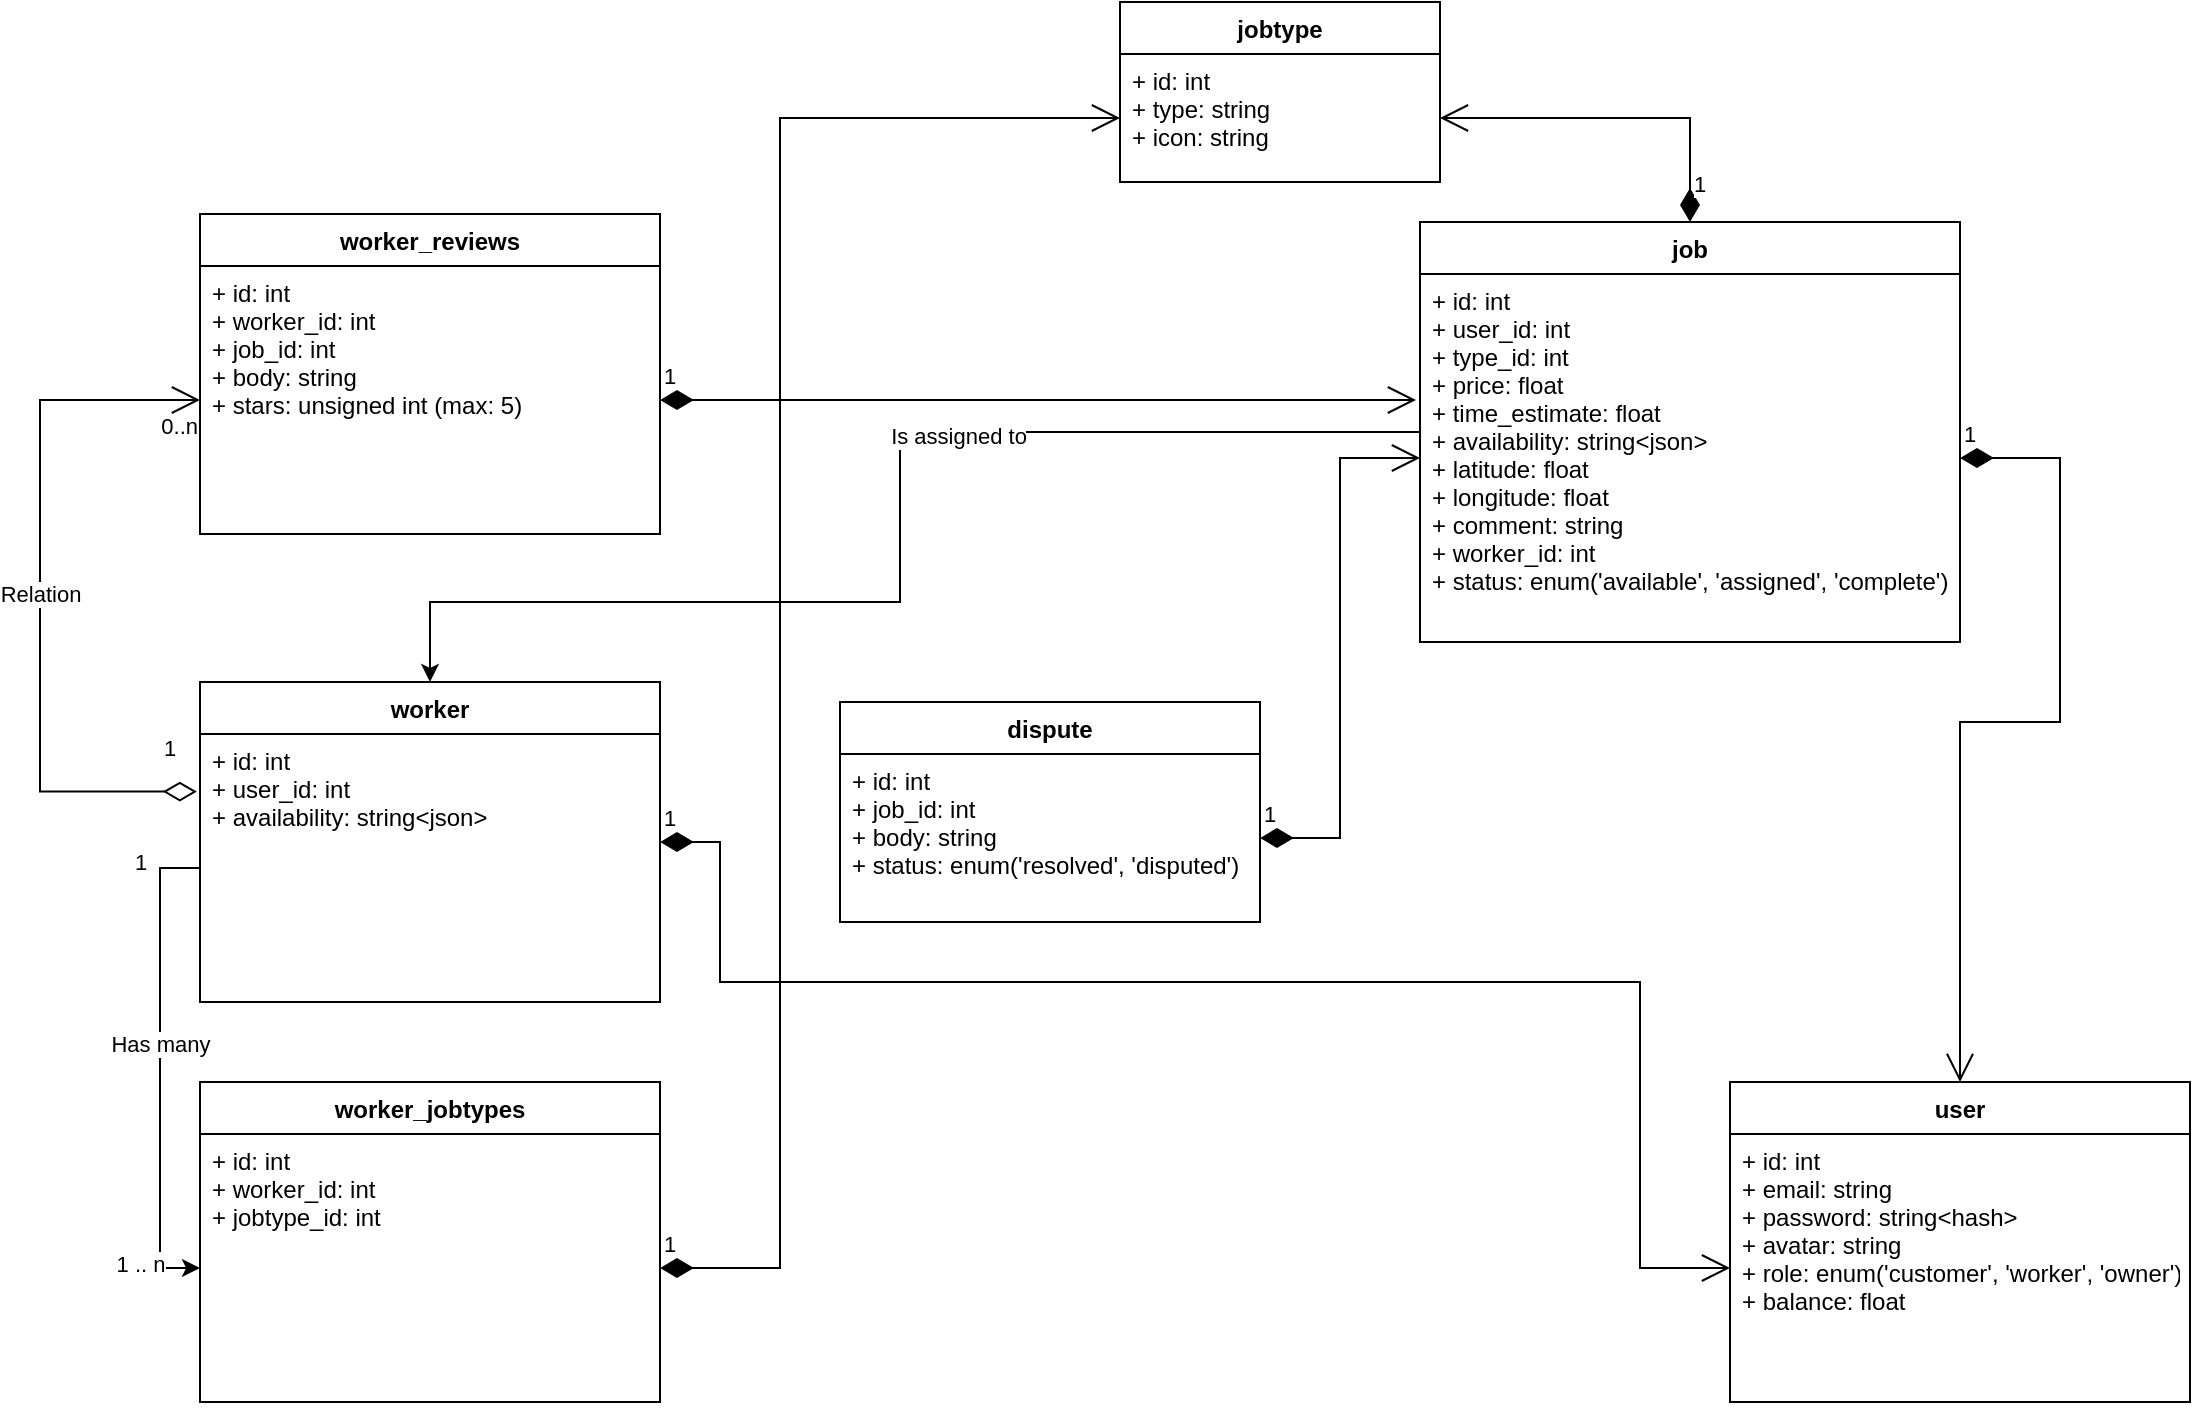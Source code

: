<mxfile version="16.5.2" type="device"><diagram id="C5RBs43oDa-KdzZeNtuy" name="Page-1"><mxGraphModel dx="2058" dy="1137" grid="1" gridSize="10" guides="1" tooltips="1" connect="1" arrows="1" fold="1" page="1" pageScale="1" pageWidth="583" pageHeight="827" math="0" shadow="0"><root><mxCell id="WIyWlLk6GJQsqaUBKTNV-0"/><mxCell id="WIyWlLk6GJQsqaUBKTNV-1" parent="WIyWlLk6GJQsqaUBKTNV-0"/><mxCell id="T1TJZ09pExH_n9_qsoDE-0" value="jobtype" style="swimlane;fontStyle=1;align=center;verticalAlign=top;childLayout=stackLayout;horizontal=1;startSize=26;horizontalStack=0;resizeParent=1;resizeParentMax=0;resizeLast=0;collapsible=1;marginBottom=0;" parent="WIyWlLk6GJQsqaUBKTNV-1" vertex="1"><mxGeometry x="590" y="64" width="160" height="90" as="geometry"/></mxCell><mxCell id="T1TJZ09pExH_n9_qsoDE-1" value="+ id: int&#xA;+ type: string&#xA;+ icon: string&#xA;" style="text;strokeColor=none;fillColor=none;align=left;verticalAlign=top;spacingLeft=4;spacingRight=4;overflow=hidden;rotatable=0;points=[[0,0.5],[1,0.5]];portConstraint=eastwest;" parent="T1TJZ09pExH_n9_qsoDE-0" vertex="1"><mxGeometry y="26" width="160" height="64" as="geometry"/></mxCell><mxCell id="T1TJZ09pExH_n9_qsoDE-6" value="user" style="swimlane;fontStyle=1;align=center;verticalAlign=top;childLayout=stackLayout;horizontal=1;startSize=26;horizontalStack=0;resizeParent=1;resizeParentMax=0;resizeLast=0;collapsible=1;marginBottom=0;" parent="WIyWlLk6GJQsqaUBKTNV-1" vertex="1"><mxGeometry x="895" y="604" width="230" height="160" as="geometry"/></mxCell><mxCell id="T1TJZ09pExH_n9_qsoDE-7" value="+ id: int&#xA;+ email: string&#xA;+ password: string&lt;hash&gt;&#xA;+ avatar: string&#xA;+ role: enum('customer', 'worker', 'owner')&#xA;+ balance: float&#xA;&#xA;" style="text;strokeColor=none;fillColor=none;align=left;verticalAlign=top;spacingLeft=4;spacingRight=4;overflow=hidden;rotatable=0;points=[[0,0.5],[1,0.5]];portConstraint=eastwest;" parent="T1TJZ09pExH_n9_qsoDE-6" vertex="1"><mxGeometry y="26" width="230" height="134" as="geometry"/></mxCell><mxCell id="T1TJZ09pExH_n9_qsoDE-68" style="edgeStyle=orthogonalEdgeStyle;rounded=0;orthogonalLoop=1;jettySize=auto;html=1;entryX=0.5;entryY=0;entryDx=0;entryDy=0;" parent="WIyWlLk6GJQsqaUBKTNV-1" source="T1TJZ09pExH_n9_qsoDE-9" target="T1TJZ09pExH_n9_qsoDE-18" edge="1"><mxGeometry relative="1" as="geometry"><Array as="points"><mxPoint x="480" y="279"/><mxPoint x="480" y="364"/><mxPoint x="245" y="364"/></Array></mxGeometry></mxCell><mxCell id="T1TJZ09pExH_n9_qsoDE-69" value="&lt;div&gt;Is assigned to&lt;/div&gt;" style="edgeLabel;html=1;align=center;verticalAlign=middle;resizable=0;points=[];" parent="T1TJZ09pExH_n9_qsoDE-68" vertex="1" connectable="0"><mxGeometry x="-0.253" y="2" relative="1" as="geometry"><mxPoint as="offset"/></mxGeometry></mxCell><mxCell id="T1TJZ09pExH_n9_qsoDE-9" value="job" style="swimlane;fontStyle=1;align=center;verticalAlign=top;childLayout=stackLayout;horizontal=1;startSize=26;horizontalStack=0;resizeParent=1;resizeParentMax=0;resizeLast=0;collapsible=1;marginBottom=0;" parent="WIyWlLk6GJQsqaUBKTNV-1" vertex="1"><mxGeometry x="740" y="174" width="270" height="210" as="geometry"/></mxCell><mxCell id="T1TJZ09pExH_n9_qsoDE-10" value="+ id: int&#xA;+ user_id: int&#xA;+ type_id: int&#xA;+ price: float&#xA;+ time_estimate: float&#xA;+ availability: string&lt;json&gt;&#xA;+ latitude: float&#xA;+ longitude: float&#xA;+ comment: string&#xA;+ worker_id: int&#xA;+ status: enum('available', 'assigned', 'complete')&#xA;" style="text;strokeColor=none;fillColor=none;align=left;verticalAlign=top;spacingLeft=4;spacingRight=4;overflow=hidden;rotatable=0;points=[[0,0.5],[1,0.5]];portConstraint=eastwest;" parent="T1TJZ09pExH_n9_qsoDE-9" vertex="1"><mxGeometry y="26" width="270" height="184" as="geometry"/></mxCell><mxCell id="T1TJZ09pExH_n9_qsoDE-11" value="" style="endArrow=none;html=1;rounded=0;exitX=1;exitY=0.5;exitDx=0;exitDy=0;entryX=0;entryY=0.5;entryDx=0;entryDy=0;startArrow=none;" parent="WIyWlLk6GJQsqaUBKTNV-1" target="T1TJZ09pExH_n9_qsoDE-10" edge="1"><mxGeometry width="50" height="50" relative="1" as="geometry"><mxPoint x="740" y="290.0" as="sourcePoint"/><mxPoint x="680" y="341" as="targetPoint"/></mxGeometry></mxCell><mxCell id="T1TJZ09pExH_n9_qsoDE-14" value="" style="endArrow=none;html=1;rounded=0;exitX=1;exitY=0.5;exitDx=0;exitDy=0;entryX=0;entryY=0.5;entryDx=0;entryDy=0;" parent="WIyWlLk6GJQsqaUBKTNV-1" source="T1TJZ09pExH_n9_qsoDE-1" edge="1"><mxGeometry width="50" height="50" relative="1" as="geometry"><mxPoint x="750" y="117" as="sourcePoint"/><mxPoint x="750" y="116.5" as="targetPoint"/></mxGeometry></mxCell><mxCell id="T1TJZ09pExH_n9_qsoDE-18" value="worker" style="swimlane;fontStyle=1;align=center;verticalAlign=top;childLayout=stackLayout;horizontal=1;startSize=26;horizontalStack=0;resizeParent=1;resizeParentMax=0;resizeLast=0;collapsible=1;marginBottom=0;" parent="WIyWlLk6GJQsqaUBKTNV-1" vertex="1"><mxGeometry x="130" y="404" width="230" height="160" as="geometry"/></mxCell><mxCell id="T1TJZ09pExH_n9_qsoDE-19" value="+ id: int&#xA;+ user_id: int&#xA;+ availability: string&lt;json&gt;&#xA;" style="text;strokeColor=none;fillColor=none;align=left;verticalAlign=top;spacingLeft=4;spacingRight=4;overflow=hidden;rotatable=0;points=[[0,0.5],[1,0.5]];portConstraint=eastwest;" parent="T1TJZ09pExH_n9_qsoDE-18" vertex="1"><mxGeometry y="26" width="230" height="134" as="geometry"/></mxCell><mxCell id="T1TJZ09pExH_n9_qsoDE-20" value="worker_jobtypes" style="swimlane;fontStyle=1;align=center;verticalAlign=top;childLayout=stackLayout;horizontal=1;startSize=26;horizontalStack=0;resizeParent=1;resizeParentMax=0;resizeLast=0;collapsible=1;marginBottom=0;" parent="WIyWlLk6GJQsqaUBKTNV-1" vertex="1"><mxGeometry x="130" y="604" width="230" height="160" as="geometry"/></mxCell><mxCell id="T1TJZ09pExH_n9_qsoDE-21" value="+ id: int&#xA;+ worker_id: int&#xA;+ jobtype_id: int&#xA;&#xA;&#xA;&#xA;" style="text;strokeColor=none;fillColor=none;align=left;verticalAlign=top;spacingLeft=4;spacingRight=4;overflow=hidden;rotatable=0;points=[[0,0.5],[1,0.5]];portConstraint=eastwest;" parent="T1TJZ09pExH_n9_qsoDE-20" vertex="1"><mxGeometry y="26" width="230" height="134" as="geometry"/></mxCell><mxCell id="T1TJZ09pExH_n9_qsoDE-29" value="worker_reviews&#xA;" style="swimlane;fontStyle=1;align=center;verticalAlign=top;childLayout=stackLayout;horizontal=1;startSize=26;horizontalStack=0;resizeParent=1;resizeParentMax=0;resizeLast=0;collapsible=1;marginBottom=0;" parent="WIyWlLk6GJQsqaUBKTNV-1" vertex="1"><mxGeometry x="130" y="170" width="230" height="160" as="geometry"/></mxCell><mxCell id="T1TJZ09pExH_n9_qsoDE-30" value="+ id: int&#xA;+ worker_id: int&#xA;+ job_id: int&#xA;+ body: string&#xA;+ stars: unsigned int (max: 5)&#xA;&#xA;" style="text;strokeColor=none;fillColor=none;align=left;verticalAlign=top;spacingLeft=4;spacingRight=4;overflow=hidden;rotatable=0;points=[[0,0.5],[1,0.5]];portConstraint=eastwest;" parent="T1TJZ09pExH_n9_qsoDE-29" vertex="1"><mxGeometry y="26" width="230" height="134" as="geometry"/></mxCell><mxCell id="T1TJZ09pExH_n9_qsoDE-32" value="dispute" style="swimlane;fontStyle=1;align=center;verticalAlign=top;childLayout=stackLayout;horizontal=1;startSize=26;horizontalStack=0;resizeParent=1;resizeParentMax=0;resizeLast=0;collapsible=1;marginBottom=0;" parent="WIyWlLk6GJQsqaUBKTNV-1" vertex="1"><mxGeometry x="450" y="414" width="210" height="110" as="geometry"/></mxCell><mxCell id="T1TJZ09pExH_n9_qsoDE-33" value="+ id: int&#xA;+ job_id: int&#xA;+ body: string&#xA;+ status: enum('resolved', 'disputed')&#xA;" style="text;strokeColor=none;fillColor=none;align=left;verticalAlign=top;spacingLeft=4;spacingRight=4;overflow=hidden;rotatable=0;points=[[0,0.5],[1,0.5]];portConstraint=eastwest;" parent="T1TJZ09pExH_n9_qsoDE-32" vertex="1"><mxGeometry y="26" width="210" height="84" as="geometry"/></mxCell><mxCell id="T1TJZ09pExH_n9_qsoDE-62" value="1" style="endArrow=open;html=1;endSize=12;startArrow=diamondThin;startSize=14;startFill=1;edgeStyle=orthogonalEdgeStyle;align=left;verticalAlign=bottom;rounded=0;exitX=1;exitY=0.5;exitDx=0;exitDy=0;entryX=0;entryY=0.5;entryDx=0;entryDy=0;" parent="WIyWlLk6GJQsqaUBKTNV-1" source="T1TJZ09pExH_n9_qsoDE-33" target="T1TJZ09pExH_n9_qsoDE-10" edge="1"><mxGeometry x="-1" y="3" relative="1" as="geometry"><mxPoint x="650" y="494" as="sourcePoint"/><mxPoint x="810" y="494" as="targetPoint"/></mxGeometry></mxCell><mxCell id="T1TJZ09pExH_n9_qsoDE-66" value="1" style="endArrow=open;html=1;endSize=12;startArrow=diamondThin;startSize=14;startFill=1;edgeStyle=orthogonalEdgeStyle;align=left;verticalAlign=bottom;rounded=0;exitX=0.5;exitY=0;exitDx=0;exitDy=0;entryX=1;entryY=0.5;entryDx=0;entryDy=0;" parent="WIyWlLk6GJQsqaUBKTNV-1" source="T1TJZ09pExH_n9_qsoDE-9" target="T1TJZ09pExH_n9_qsoDE-1" edge="1"><mxGeometry x="-0.887" relative="1" as="geometry"><mxPoint x="890" y="94" as="sourcePoint"/><mxPoint x="1050" y="94" as="targetPoint"/><Array as="points"><mxPoint x="875" y="122"/></Array><mxPoint as="offset"/></mxGeometry></mxCell><mxCell id="T1TJZ09pExH_n9_qsoDE-67" value="1" style="endArrow=open;html=1;endSize=12;startArrow=diamondThin;startSize=14;startFill=1;edgeStyle=orthogonalEdgeStyle;align=left;verticalAlign=bottom;rounded=0;exitX=1;exitY=0.5;exitDx=0;exitDy=0;" parent="WIyWlLk6GJQsqaUBKTNV-1" source="T1TJZ09pExH_n9_qsoDE-10" edge="1"><mxGeometry x="-1" y="3" relative="1" as="geometry"><mxPoint x="600" y="544" as="sourcePoint"/><mxPoint x="1010" y="604" as="targetPoint"/><Array as="points"><mxPoint x="1060" y="292"/><mxPoint x="1060" y="424"/><mxPoint x="1010" y="424"/></Array></mxGeometry></mxCell><mxCell id="T1TJZ09pExH_n9_qsoDE-70" value="1" style="endArrow=open;html=1;endSize=12;startArrow=diamondThin;startSize=14;startFill=1;edgeStyle=orthogonalEdgeStyle;align=left;verticalAlign=bottom;rounded=0;exitX=1;exitY=0.5;exitDx=0;exitDy=0;entryX=0;entryY=0.5;entryDx=0;entryDy=0;" parent="WIyWlLk6GJQsqaUBKTNV-1" source="T1TJZ09pExH_n9_qsoDE-21" target="T1TJZ09pExH_n9_qsoDE-1" edge="1"><mxGeometry x="-1" y="3" relative="1" as="geometry"><mxPoint x="50" y="724" as="sourcePoint"/><mxPoint x="210" y="724" as="targetPoint"/><Array as="points"><mxPoint x="420" y="697"/><mxPoint x="420" y="122"/></Array></mxGeometry></mxCell><mxCell id="T1TJZ09pExH_n9_qsoDE-71" style="edgeStyle=orthogonalEdgeStyle;rounded=0;orthogonalLoop=1;jettySize=auto;html=1;entryX=0;entryY=0.5;entryDx=0;entryDy=0;" parent="WIyWlLk6GJQsqaUBKTNV-1" source="T1TJZ09pExH_n9_qsoDE-19" target="T1TJZ09pExH_n9_qsoDE-21" edge="1"><mxGeometry relative="1" as="geometry"/></mxCell><mxCell id="T1TJZ09pExH_n9_qsoDE-72" value="&lt;div&gt;Has many&lt;/div&gt;" style="edgeLabel;html=1;align=center;verticalAlign=middle;resizable=0;points=[];" parent="T1TJZ09pExH_n9_qsoDE-71" vertex="1" connectable="0"><mxGeometry x="-0.005" relative="1" as="geometry"><mxPoint y="-12" as="offset"/></mxGeometry></mxCell><mxCell id="T1TJZ09pExH_n9_qsoDE-73" value="1 .. n" style="edgeLabel;html=1;align=center;verticalAlign=middle;resizable=0;points=[];" parent="T1TJZ09pExH_n9_qsoDE-71" vertex="1" connectable="0"><mxGeometry x="0.88" y="2" relative="1" as="geometry"><mxPoint x="-16" as="offset"/></mxGeometry></mxCell><mxCell id="T1TJZ09pExH_n9_qsoDE-74" value="&lt;div&gt;1&lt;/div&gt;" style="edgeLabel;html=1;align=center;verticalAlign=middle;resizable=0;points=[];" parent="T1TJZ09pExH_n9_qsoDE-71" vertex="1" connectable="0"><mxGeometry x="-0.732" y="-1" relative="1" as="geometry"><mxPoint x="-9" y="-15" as="offset"/></mxGeometry></mxCell><mxCell id="T1TJZ09pExH_n9_qsoDE-75" value="Relation" style="endArrow=open;html=1;endSize=12;startArrow=diamondThin;startSize=14;startFill=0;edgeStyle=orthogonalEdgeStyle;rounded=0;entryX=0;entryY=0.5;entryDx=0;entryDy=0;exitX=-0.007;exitY=0.215;exitDx=0;exitDy=0;exitPerimeter=0;" parent="WIyWlLk6GJQsqaUBKTNV-1" source="T1TJZ09pExH_n9_qsoDE-19" target="T1TJZ09pExH_n9_qsoDE-30" edge="1"><mxGeometry relative="1" as="geometry"><mxPoint x="130" y="497" as="sourcePoint"/><mxPoint x="210" y="374" as="targetPoint"/><Array as="points"><mxPoint x="50" y="459"/><mxPoint x="50" y="263"/></Array></mxGeometry></mxCell><mxCell id="T1TJZ09pExH_n9_qsoDE-76" value="1" style="edgeLabel;resizable=0;html=1;align=left;verticalAlign=top;" parent="T1TJZ09pExH_n9_qsoDE-75" connectable="0" vertex="1"><mxGeometry x="-1" relative="1" as="geometry"><mxPoint x="-18" y="-35" as="offset"/></mxGeometry></mxCell><mxCell id="T1TJZ09pExH_n9_qsoDE-77" value="0..n" style="edgeLabel;resizable=0;html=1;align=right;verticalAlign=top;" parent="T1TJZ09pExH_n9_qsoDE-75" connectable="0" vertex="1"><mxGeometry x="1" relative="1" as="geometry"/></mxCell><mxCell id="T1TJZ09pExH_n9_qsoDE-78" value="1" style="endArrow=open;html=1;endSize=12;startArrow=diamondThin;startSize=14;startFill=1;edgeStyle=orthogonalEdgeStyle;align=left;verticalAlign=bottom;rounded=0;exitX=1;exitY=0.5;exitDx=0;exitDy=0;" parent="WIyWlLk6GJQsqaUBKTNV-1" source="T1TJZ09pExH_n9_qsoDE-30" edge="1"><mxGeometry x="-1" y="3" relative="1" as="geometry"><mxPoint x="590" y="424" as="sourcePoint"/><mxPoint x="738" y="263" as="targetPoint"/><Array as="points"><mxPoint x="738" y="263"/></Array></mxGeometry></mxCell><mxCell id="T1TJZ09pExH_n9_qsoDE-79" value="1" style="endArrow=open;html=1;endSize=12;startArrow=diamondThin;startSize=14;startFill=1;edgeStyle=orthogonalEdgeStyle;align=left;verticalAlign=bottom;rounded=0;exitX=1;exitY=0.5;exitDx=0;exitDy=0;entryX=0;entryY=0.5;entryDx=0;entryDy=0;" parent="WIyWlLk6GJQsqaUBKTNV-1" source="T1TJZ09pExH_n9_qsoDE-18" target="T1TJZ09pExH_n9_qsoDE-7" edge="1"><mxGeometry x="-1" y="3" relative="1" as="geometry"><mxPoint x="370" y="707" as="sourcePoint"/><mxPoint x="600" y="132" as="targetPoint"/><Array as="points"><mxPoint x="390" y="484"/><mxPoint x="390" y="554"/><mxPoint x="850" y="554"/><mxPoint x="850" y="697"/></Array></mxGeometry></mxCell></root></mxGraphModel></diagram></mxfile>